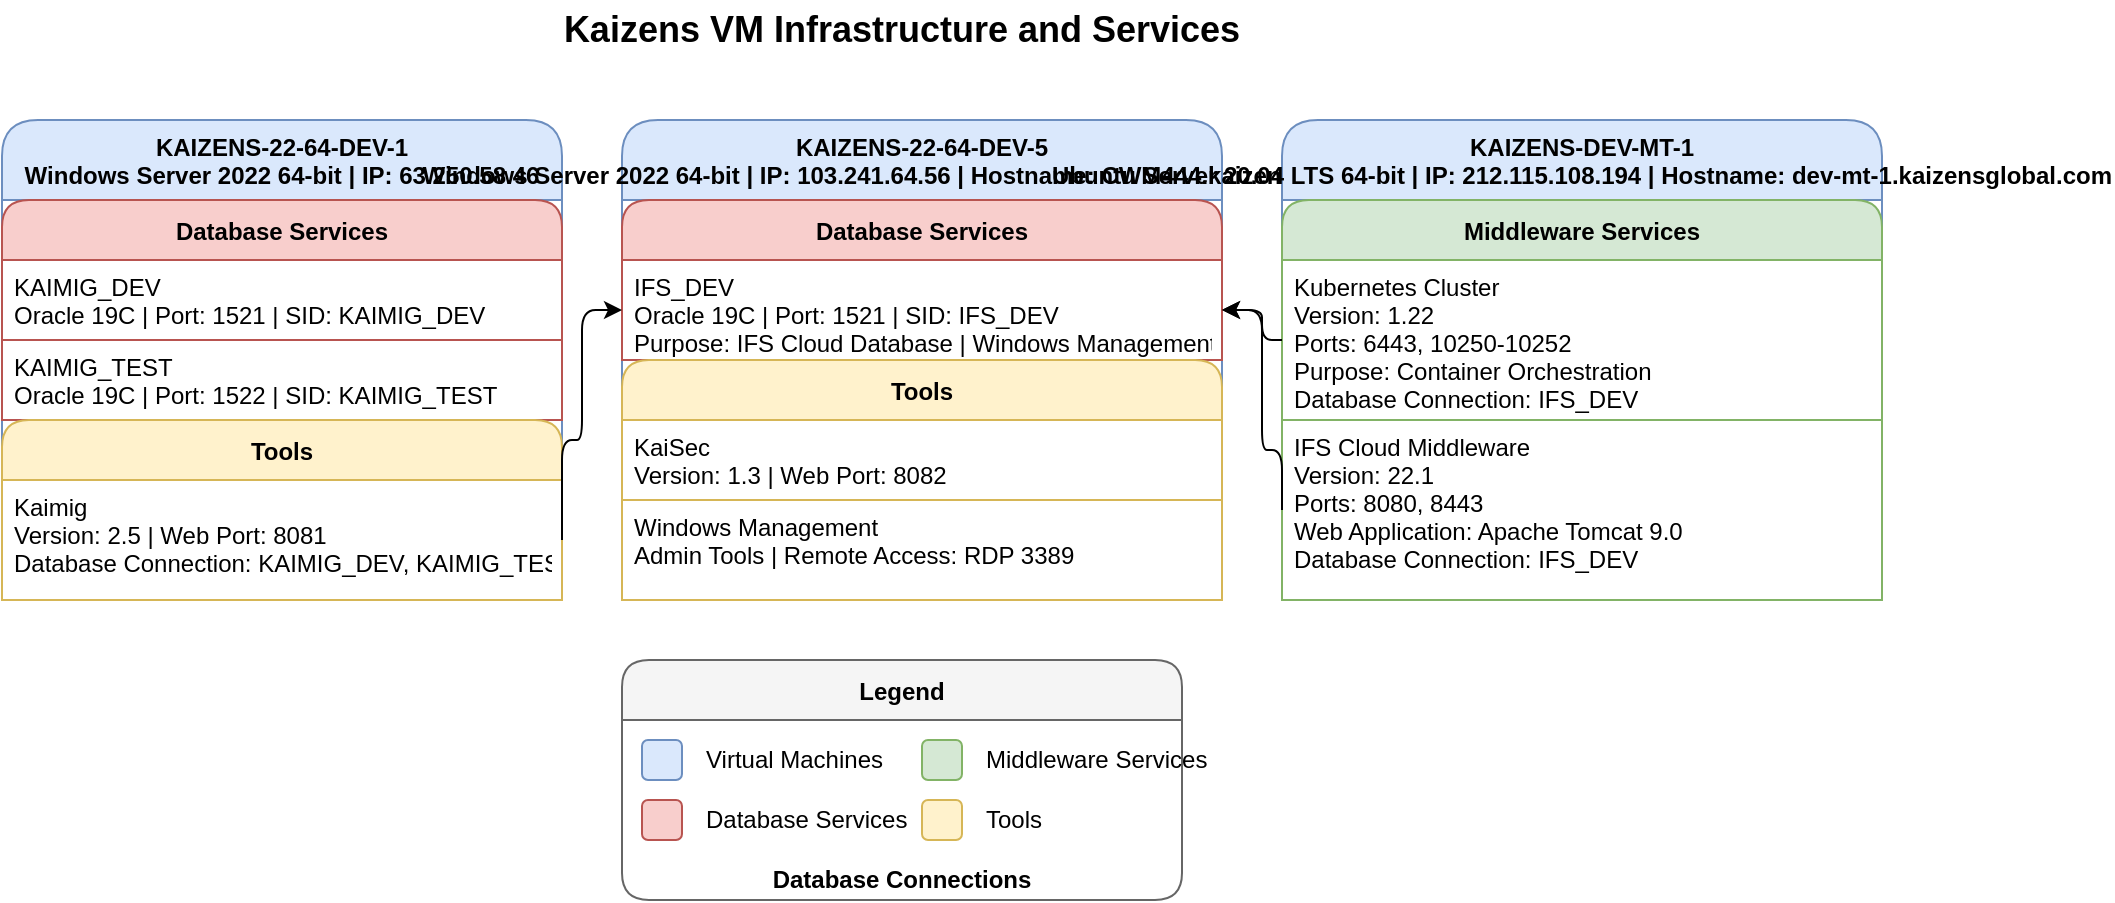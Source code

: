 <mxfile version="26.2.12">
  <diagram name="VM Infrastructure" id="8oN0qPMcyhiYN6_o2w6N">
    <mxGraphModel dx="1027" dy="389" grid="1" gridSize="10" guides="1" tooltips="1" connect="1" arrows="1" fold="1" page="1" pageScale="1" pageWidth="850" pageHeight="1100" math="0" shadow="0">
      <root>
        <mxCell id="0" />
        <mxCell id="1" parent="0" />
        <mxCell id="b59qAqlhpFBf0_vZaXXu-46" value="Kaizens VM Infrastructure and Services" style="text;html=1;strokeColor=none;fillColor=none;align=center;verticalAlign=middle;whiteSpace=wrap;rounded=0;fontSize=18;fontStyle=1" vertex="1" parent="1">
          <mxGeometry x="250" y="20" width="600" height="30" as="geometry" />
        </mxCell>
        <mxCell id="b59qAqlhpFBf0_vZaXXu-47" value="KAIZENS-22-64-DEV-1&#xa;Windows Server 2022 64-bit | IP: 63.250.58.46" style="swimlane;fontStyle=1;childLayout=stackLayout;horizontal=1;startSize=40;horizontalStack=0;resizeParent=1;resizeParentMax=0;resizeLast=0;collapsible=1;marginBottom=0;fillColor=#dae8fc;strokeColor=#6c8ebf;rounded=1;" vertex="1" parent="1">
          <mxGeometry x="100" y="80" width="280" height="240" as="geometry" />
        </mxCell>
        <mxCell id="b59qAqlhpFBf0_vZaXXu-48" value="Database Services" style="swimlane;fontStyle=1;childLayout=stackLayout;horizontal=1;startSize=30;horizontalStack=0;resizeParent=1;resizeParentMax=0;resizeLast=0;collapsible=1;marginBottom=0;fillColor=#f8cecc;strokeColor=#b85450;rounded=1;" vertex="1" parent="b59qAqlhpFBf0_vZaXXu-47">
          <mxGeometry y="40" width="280" height="110" as="geometry" />
        </mxCell>
        <mxCell id="b59qAqlhpFBf0_vZaXXu-49" value="KAIMIG_DEV&#xa;Oracle 19C | Port: 1521 | SID: KAIMIG_DEV" style="text;strokeColor=#b85450;fillColor=#ffffff;align=left;verticalAlign=top;spacingLeft=4;spacingRight=4;overflow=hidden;rotatable=0;points=[[0,0.5],[1,0.5]];portConstraint=eastwest;" vertex="1" parent="b59qAqlhpFBf0_vZaXXu-48">
          <mxGeometry y="30" width="280" height="40" as="geometry" />
        </mxCell>
        <mxCell id="b59qAqlhpFBf0_vZaXXu-50" value="KAIMIG_TEST&#xa;Oracle 19C | Port: 1522 | SID: KAIMIG_TEST" style="text;strokeColor=#b85450;fillColor=#ffffff;align=left;verticalAlign=top;spacingLeft=4;spacingRight=4;overflow=hidden;rotatable=0;points=[[0,0.5],[1,0.5]];portConstraint=eastwest;" vertex="1" parent="b59qAqlhpFBf0_vZaXXu-48">
          <mxGeometry y="70" width="280" height="40" as="geometry" />
        </mxCell>
        <mxCell id="b59qAqlhpFBf0_vZaXXu-51" value="Tools" style="swimlane;fontStyle=1;childLayout=stackLayout;horizontal=1;startSize=30;horizontalStack=0;resizeParent=1;resizeParentMax=0;resizeLast=0;collapsible=1;marginBottom=0;fillColor=#fff2cc;strokeColor=#d6b656;rounded=1;" vertex="1" parent="b59qAqlhpFBf0_vZaXXu-47">
          <mxGeometry y="150" width="280" height="90" as="geometry" />
        </mxCell>
        <mxCell id="b59qAqlhpFBf0_vZaXXu-52" value="Kaimig&#xa;Version: 2.5 | Web Port: 8081&#xa;Database Connection: KAIMIG_DEV, KAIMIG_TEST" style="text;strokeColor=#d6b656;fillColor=#ffffff;align=left;verticalAlign=top;spacingLeft=4;spacingRight=4;overflow=hidden;rotatable=0;points=[[0,0.5],[1,0.5]];portConstraint=eastwest;" vertex="1" parent="b59qAqlhpFBf0_vZaXXu-51">
          <mxGeometry y="30" width="280" height="60" as="geometry" />
        </mxCell>
        <mxCell id="b59qAqlhpFBf0_vZaXXu-53" value="KAIZENS-22-64-DEV-5&#xa;Windows Server 2022 64-bit | IP: 103.241.64.56 | Hostname: CWM444.kaizensglobal.com" style="swimlane;fontStyle=1;childLayout=stackLayout;horizontal=1;startSize=40;horizontalStack=0;resizeParent=1;resizeParentMax=0;resizeLast=0;collapsible=1;marginBottom=0;fillColor=#dae8fc;strokeColor=#6c8ebf;rounded=1;" vertex="1" parent="1">
          <mxGeometry x="410" y="80" width="300" height="240" as="geometry" />
        </mxCell>
        <mxCell id="b59qAqlhpFBf0_vZaXXu-54" value="Database Services" style="swimlane;fontStyle=1;childLayout=stackLayout;horizontal=1;startSize=30;horizontalStack=0;resizeParent=1;resizeParentMax=0;resizeLast=0;collapsible=1;marginBottom=0;fillColor=#f8cecc;strokeColor=#b85450;rounded=1;" vertex="1" parent="b59qAqlhpFBf0_vZaXXu-53">
          <mxGeometry y="40" width="300" height="80" as="geometry" />
        </mxCell>
        <mxCell id="b59qAqlhpFBf0_vZaXXu-55" value="IFS_DEV&#xa;Oracle 19C | Port: 1521 | SID: IFS_DEV&#xa;Purpose: IFS Cloud Database | Windows Management Server" style="text;strokeColor=#b85450;fillColor=#ffffff;align=left;verticalAlign=top;spacingLeft=4;spacingRight=4;overflow=hidden;rotatable=0;points=[[0,0.5],[1,0.5]];portConstraint=eastwest;" vertex="1" parent="b59qAqlhpFBf0_vZaXXu-54">
          <mxGeometry y="30" width="300" height="50" as="geometry" />
        </mxCell>
        <mxCell id="b59qAqlhpFBf0_vZaXXu-56" value="Tools" style="swimlane;fontStyle=1;childLayout=stackLayout;horizontal=1;startSize=30;horizontalStack=0;resizeParent=1;resizeParentMax=0;resizeLast=0;collapsible=1;marginBottom=0;fillColor=#fff2cc;strokeColor=#d6b656;rounded=1;" vertex="1" parent="b59qAqlhpFBf0_vZaXXu-53">
          <mxGeometry y="120" width="300" height="120" as="geometry" />
        </mxCell>
        <mxCell id="b59qAqlhpFBf0_vZaXXu-57" value="KaiSec&#xa;Version: 1.3 | Web Port: 8082" style="text;strokeColor=#d6b656;fillColor=#ffffff;align=left;verticalAlign=top;spacingLeft=4;spacingRight=4;overflow=hidden;rotatable=0;points=[[0,0.5],[1,0.5]];portConstraint=eastwest;" vertex="1" parent="b59qAqlhpFBf0_vZaXXu-56">
          <mxGeometry y="30" width="300" height="40" as="geometry" />
        </mxCell>
        <mxCell id="b59qAqlhpFBf0_vZaXXu-58" value="Windows Management&#xa;Admin Tools | Remote Access: RDP 3389" style="text;strokeColor=#d6b656;fillColor=#ffffff;align=left;verticalAlign=top;spacingLeft=4;spacingRight=4;overflow=hidden;rotatable=0;points=[[0,0.5],[1,0.5]];portConstraint=eastwest;" vertex="1" parent="b59qAqlhpFBf0_vZaXXu-56">
          <mxGeometry y="70" width="300" height="50" as="geometry" />
        </mxCell>
        <mxCell id="b59qAqlhpFBf0_vZaXXu-59" value="KAIZENS-DEV-MT-1&#xa;Ubuntu Server 20.04 LTS 64-bit | IP: 212.115.108.194 | Hostname: dev-mt-1.kaizensglobal.com" style="swimlane;fontStyle=1;childLayout=stackLayout;horizontal=1;startSize=40;horizontalStack=0;resizeParent=1;resizeParentMax=0;resizeLast=0;collapsible=1;marginBottom=0;fillColor=#dae8fc;strokeColor=#6c8ebf;rounded=1;" vertex="1" parent="1">
          <mxGeometry x="740" y="80" width="300" height="240" as="geometry" />
        </mxCell>
        <mxCell id="b59qAqlhpFBf0_vZaXXu-60" value="Middleware Services" style="swimlane;fontStyle=1;childLayout=stackLayout;horizontal=1;startSize=30;horizontalStack=0;resizeParent=1;resizeParentMax=0;resizeLast=0;collapsible=1;marginBottom=0;fillColor=#d5e8d4;strokeColor=#82b366;rounded=1;" vertex="1" parent="b59qAqlhpFBf0_vZaXXu-59">
          <mxGeometry y="40" width="300" height="200" as="geometry" />
        </mxCell>
        <mxCell id="b59qAqlhpFBf0_vZaXXu-61" value="Kubernetes Cluster&#xa;Version: 1.22&#xa;Ports: 6443, 10250-10252&#xa;Purpose: Container Orchestration&#xa;Database Connection: IFS_DEV" style="text;strokeColor=#82b366;fillColor=#ffffff;align=left;verticalAlign=top;spacingLeft=4;spacingRight=4;overflow=hidden;rotatable=0;points=[[0,0.5],[1,0.5]];portConstraint=eastwest;" vertex="1" parent="b59qAqlhpFBf0_vZaXXu-60">
          <mxGeometry y="30" width="300" height="80" as="geometry" />
        </mxCell>
        <mxCell id="b59qAqlhpFBf0_vZaXXu-62" value="IFS Cloud Middleware&#xa;Version: 22.1&#xa;Ports: 8080, 8443&#xa;Web Application: Apache Tomcat 9.0&#xa;Database Connection: IFS_DEV" style="text;strokeColor=#82b366;fillColor=#ffffff;align=left;verticalAlign=top;spacingLeft=4;spacingRight=4;overflow=hidden;rotatable=0;points=[[0,0.5],[1,0.5]];portConstraint=eastwest;" vertex="1" parent="b59qAqlhpFBf0_vZaXXu-60">
          <mxGeometry y="110" width="300" height="90" as="geometry" />
        </mxCell>
        <mxCell id="b59qAqlhpFBf0_vZaXXu-63" value="" style="endArrow=classic;html=1;exitX=1;exitY=0.5;exitDx=0;exitDy=0;entryX=0;entryY=0.5;entryDx=0;entryDy=0;edgeStyle=orthogonalEdgeStyle;rounded=1;" edge="1" parent="1" source="b59qAqlhpFBf0_vZaXXu-52" target="b59qAqlhpFBf0_vZaXXu-55">
          <mxGeometry width="50" height="50" relative="1" as="geometry">
            <mxPoint x="500" y="410" as="sourcePoint" />
            <mxPoint x="550" y="360" as="targetPoint" />
            <Array as="points">
              <mxPoint x="390" y="240" />
              <mxPoint x="390" y="175" />
            </Array>
          </mxGeometry>
        </mxCell>
        <mxCell id="b59qAqlhpFBf0_vZaXXu-64" value="" style="endArrow=classic;html=1;exitX=0;exitY=0.5;exitDx=0;exitDy=0;entryX=1;entryY=0.5;entryDx=0;entryDy=0;edgeStyle=orthogonalEdgeStyle;rounded=1;" edge="1" parent="1" source="b59qAqlhpFBf0_vZaXXu-61" target="b59qAqlhpFBf0_vZaXXu-55">
          <mxGeometry width="50" height="50" relative="1" as="geometry">
            <mxPoint x="500" y="410" as="sourcePoint" />
            <mxPoint x="550" y="360" as="targetPoint" />
            <Array as="points">
              <mxPoint x="730" y="190" />
              <mxPoint x="730" y="175" />
            </Array>
          </mxGeometry>
        </mxCell>
        <mxCell id="b59qAqlhpFBf0_vZaXXu-65" value="" style="endArrow=classic;html=1;exitX=0;exitY=0.5;exitDx=0;exitDy=0;entryX=1;entryY=0.5;entryDx=0;entryDy=0;edgeStyle=orthogonalEdgeStyle;rounded=1;" edge="1" parent="1" source="b59qAqlhpFBf0_vZaXXu-62" target="b59qAqlhpFBf0_vZaXXu-55">
          <mxGeometry width="50" height="50" relative="1" as="geometry">
            <mxPoint x="500" y="410" as="sourcePoint" />
            <mxPoint x="550" y="360" as="targetPoint" />
            <Array as="points">
              <mxPoint x="730" y="245" />
              <mxPoint x="730" y="175" />
            </Array>
          </mxGeometry>
        </mxCell>
        <mxCell id="b59qAqlhpFBf0_vZaXXu-66" value="Legend" style="swimlane;fontStyle=1;childLayout=stackLayout;horizontal=1;startSize=30;horizontalStack=0;resizeParent=1;resizeParentMax=0;resizeLast=0;collapsible=1;marginBottom=0;fillColor=#f5f5f5;strokeColor=#666666;rounded=1;" vertex="1" parent="1">
          <mxGeometry x="410" y="350" width="280" height="120" as="geometry" />
        </mxCell>
        <mxCell id="b59qAqlhpFBf0_vZaXXu-67" value="" style="group" vertex="1" connectable="0" parent="b59qAqlhpFBf0_vZaXXu-66">
          <mxGeometry y="30" width="280" height="90" as="geometry" />
        </mxCell>
        <mxCell id="b59qAqlhpFBf0_vZaXXu-68" value="" style="rounded=1;whiteSpace=wrap;html=1;fillColor=#dae8fc;strokeColor=#6c8ebf;" vertex="1" parent="b59qAqlhpFBf0_vZaXXu-67">
          <mxGeometry x="10" y="10" width="20" height="20" as="geometry" />
        </mxCell>
        <mxCell id="b59qAqlhpFBf0_vZaXXu-69" value="Virtual Machines" style="text;html=1;strokeColor=none;fillColor=none;align=left;verticalAlign=middle;whiteSpace=wrap;rounded=0;" vertex="1" parent="b59qAqlhpFBf0_vZaXXu-67">
          <mxGeometry x="40" y="10" width="100" height="20" as="geometry" />
        </mxCell>
        <mxCell id="b59qAqlhpFBf0_vZaXXu-70" value="" style="rounded=1;whiteSpace=wrap;html=1;fillColor=#f8cecc;strokeColor=#b85450;" vertex="1" parent="b59qAqlhpFBf0_vZaXXu-67">
          <mxGeometry x="10" y="40" width="20" height="20" as="geometry" />
        </mxCell>
        <mxCell id="b59qAqlhpFBf0_vZaXXu-71" value="Database Services" style="text;html=1;strokeColor=none;fillColor=none;align=left;verticalAlign=middle;whiteSpace=wrap;rounded=0;" vertex="1" parent="b59qAqlhpFBf0_vZaXXu-67">
          <mxGeometry x="40" y="40" width="110" height="20" as="geometry" />
        </mxCell>
        <mxCell id="b59qAqlhpFBf0_vZaXXu-72" value="" style="rounded=1;whiteSpace=wrap;html=1;fillColor=#d5e8d4;strokeColor=#82b366;" vertex="1" parent="b59qAqlhpFBf0_vZaXXu-67">
          <mxGeometry x="150" y="10" width="20" height="20" as="geometry" />
        </mxCell>
        <mxCell id="b59qAqlhpFBf0_vZaXXu-73" value="Middleware Services" style="text;html=1;strokeColor=none;fillColor=none;align=left;verticalAlign=middle;whiteSpace=wrap;rounded=0;" vertex="1" parent="b59qAqlhpFBf0_vZaXXu-67">
          <mxGeometry x="180" y="10" width="120" height="20" as="geometry" />
        </mxCell>
        <mxCell id="b59qAqlhpFBf0_vZaXXu-74" value="" style="rounded=1;whiteSpace=wrap;html=1;fillColor=#fff2cc;strokeColor=#d6b656;" vertex="1" parent="b59qAqlhpFBf0_vZaXXu-67">
          <mxGeometry x="150" y="40" width="20" height="20" as="geometry" />
        </mxCell>
        <mxCell id="b59qAqlhpFBf0_vZaXXu-75" value="Tools" style="text;html=1;strokeColor=none;fillColor=none;align=left;verticalAlign=middle;whiteSpace=wrap;rounded=0;" vertex="1" parent="b59qAqlhpFBf0_vZaXXu-67">
          <mxGeometry x="180" y="40" width="40" height="20" as="geometry" />
        </mxCell>
        <mxCell id="b59qAqlhpFBf0_vZaXXu-76" value="Database Connections" style="text;html=1;strokeColor=none;fillColor=none;align=center;verticalAlign=middle;whiteSpace=wrap;rounded=0;fontStyle=1" vertex="1" parent="b59qAqlhpFBf0_vZaXXu-67">
          <mxGeometry x="70" y="70" width="140" height="20" as="geometry" />
        </mxCell>
      </root>
    </mxGraphModel>
  </diagram>
</mxfile>
